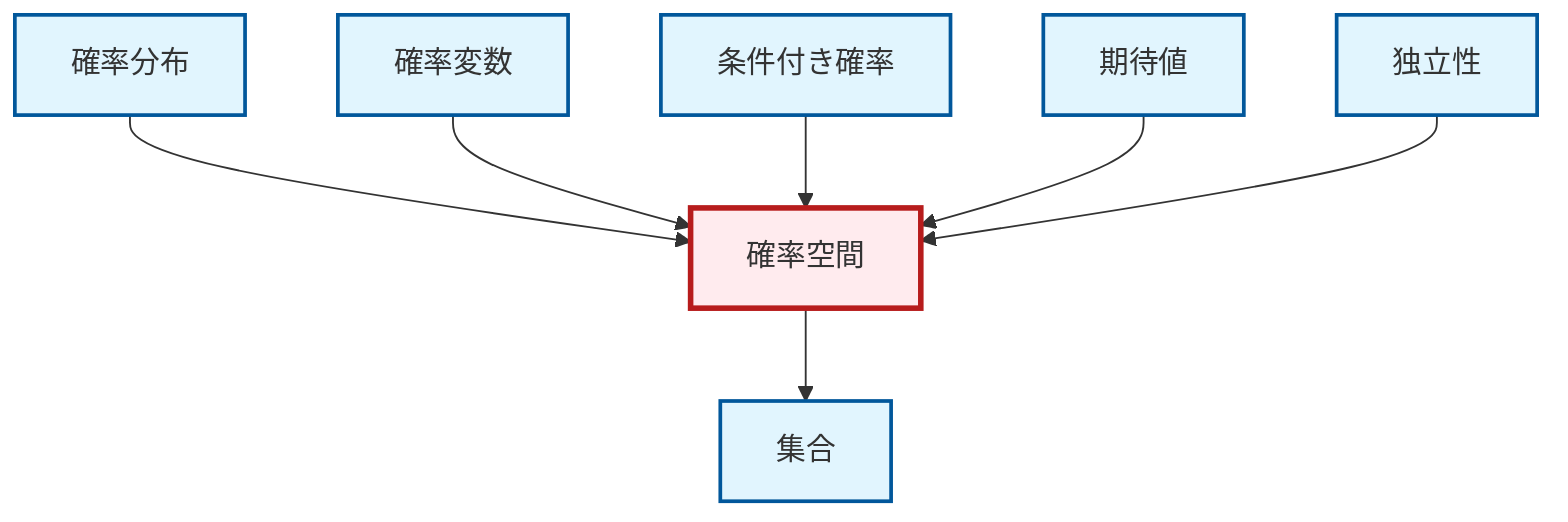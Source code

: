graph TD
    classDef definition fill:#e1f5fe,stroke:#01579b,stroke-width:2px
    classDef theorem fill:#f3e5f5,stroke:#4a148c,stroke-width:2px
    classDef axiom fill:#fff3e0,stroke:#e65100,stroke-width:2px
    classDef example fill:#e8f5e9,stroke:#1b5e20,stroke-width:2px
    classDef current fill:#ffebee,stroke:#b71c1c,stroke-width:3px
    def-expectation["期待値"]:::definition
    def-set["集合"]:::definition
    def-random-variable["確率変数"]:::definition
    def-independence["独立性"]:::definition
    def-probability-distribution["確率分布"]:::definition
    def-probability-space["確率空間"]:::definition
    def-conditional-probability["条件付き確率"]:::definition
    def-probability-distribution --> def-probability-space
    def-random-variable --> def-probability-space
    def-conditional-probability --> def-probability-space
    def-expectation --> def-probability-space
    def-probability-space --> def-set
    def-independence --> def-probability-space
    class def-probability-space current
